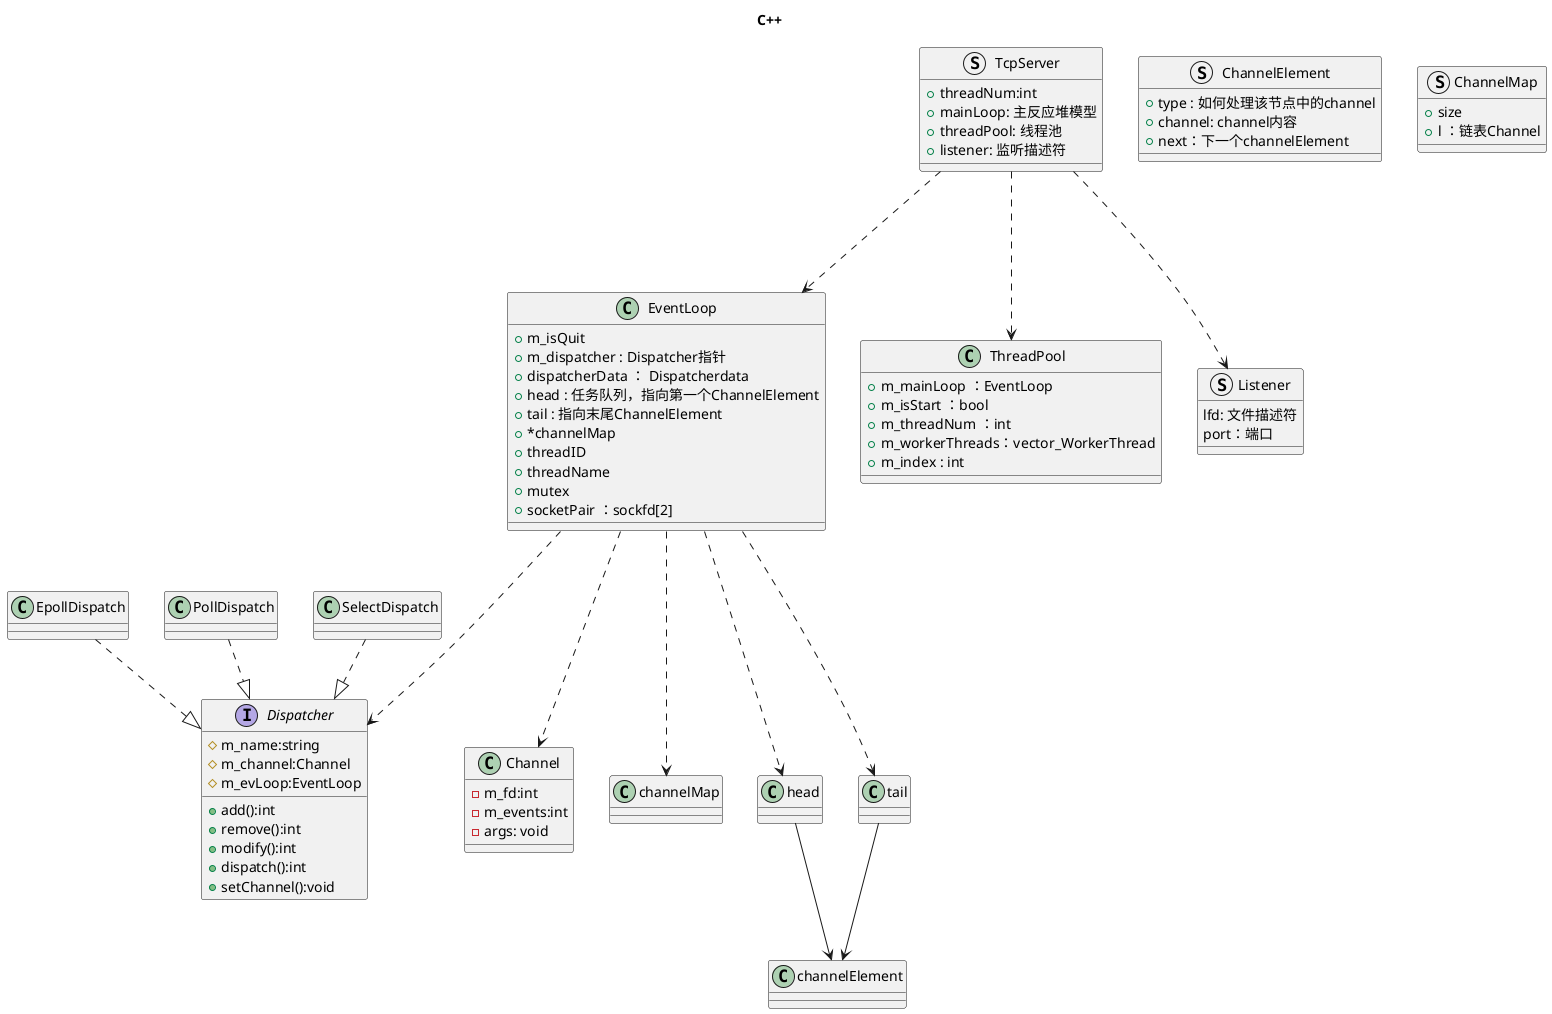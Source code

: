 @startuml
title
C++
end title

class Channel{
    - m_fd:int
    - m_events:int
    - args: void
}

interface Dispatcher{
    + add():int
    + remove():int
    + modify():int
    + dispatch():int
    + setChannel():void
    # m_name:string
    # m_channel:Channel
    # m_evLoop:EventLoop
}

EpollDispatch -.|> Dispatcher
PollDispatch -.|> Dispatcher
SelectDispatch -.|> Dispatcher


struct ChannelElement
{
    + type : 如何处理该节点中的channel
    + channel: channel内容
    + next：下一个channelElement
}


struct ChannelMap
{
    + size
    + l ：链表Channel
}

class EventLoop{
    + m_isQuit 
    + m_dispatcher : Dispatcher指针
    + dispatcherData ： Dispatcherdata
    + head : 任务队列，指向第一个ChannelElement
    + tail : 指向末尾ChannelElement
    + *channelMap
    + threadID
    + threadName
    + mutex 
    + socketPair ：sockfd[2]
}

EventLoop --.> Channel
EventLoop --.> channelMap
EventLoop --.> head
head --> channelElement

EventLoop --.> tail
tail --> channelElement
EventLoop --.> Dispatcher 

class ThreadPool{
    + m_mainLoop ：EventLoop
    + m_isStart ：bool 
    + m_threadNum ：int 
    + m_workerThreads：vector_WorkerThread
    + m_index : int 
}

struct TcpServer{
    + threadNum:int 
    + mainLoop: 主反应堆模型
    + threadPool: 线程池
    + listener: 监听描述符
}

struct Listener{
    lfd: 文件描述符
    port：端口
}



TcpServer --.> ThreadPool
TcpServer --.> EventLoop
TcpServer --.>Listener

' main.c --> hh


@enduml
